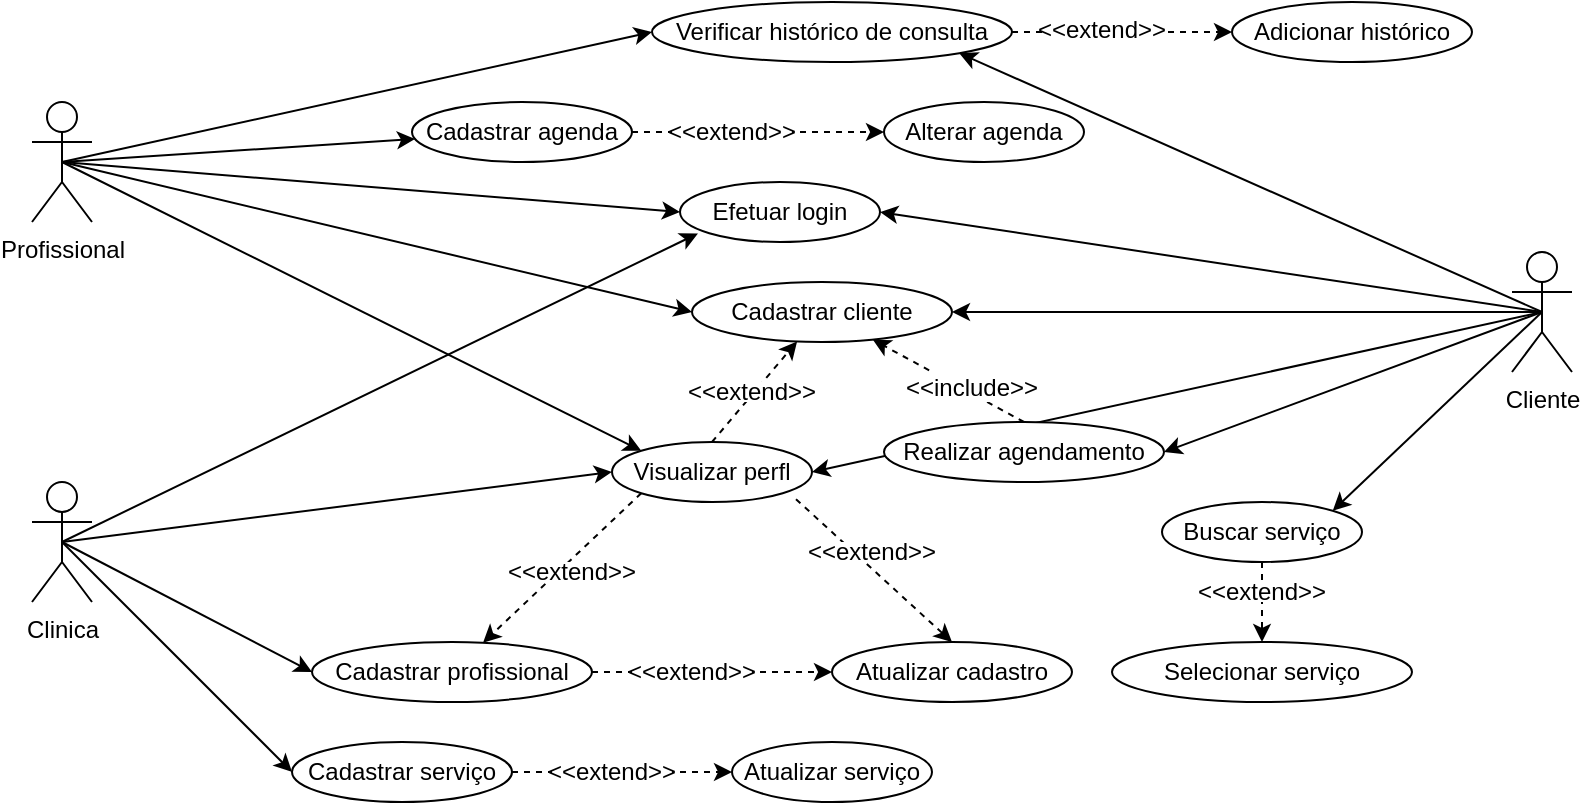 <mxfile version="22.1.3" type="github">
  <diagram name="Página-1" id="Iu1hGT1gTBS3_60JgMqf">
    <mxGraphModel dx="1050" dy="581" grid="1" gridSize="10" guides="1" tooltips="1" connect="1" arrows="1" fold="1" page="1" pageScale="1" pageWidth="827" pageHeight="1169" math="0" shadow="0">
      <root>
        <mxCell id="0" />
        <mxCell id="1" parent="0" />
        <mxCell id="n0VYCAZRKLvNZl6ZHIPF-22" style="rounded=0;orthogonalLoop=1;jettySize=auto;html=1;exitX=0.5;exitY=0.5;exitDx=0;exitDy=0;exitPerimeter=0;entryX=1;entryY=0.5;entryDx=0;entryDy=0;" parent="1" source="A82MeaCJVfevSgUQ1sRY-1" target="A82MeaCJVfevSgUQ1sRY-3" edge="1">
          <mxGeometry relative="1" as="geometry" />
        </mxCell>
        <mxCell id="n0VYCAZRKLvNZl6ZHIPF-25" style="rounded=0;orthogonalLoop=1;jettySize=auto;html=1;exitX=0.5;exitY=0.5;exitDx=0;exitDy=0;exitPerimeter=0;entryX=1;entryY=0;entryDx=0;entryDy=0;" parent="1" source="A82MeaCJVfevSgUQ1sRY-1" target="n0VYCAZRKLvNZl6ZHIPF-18" edge="1">
          <mxGeometry relative="1" as="geometry" />
        </mxCell>
        <mxCell id="n0VYCAZRKLvNZl6ZHIPF-27" style="rounded=0;orthogonalLoop=1;jettySize=auto;html=1;exitX=0.5;exitY=0.5;exitDx=0;exitDy=0;exitPerimeter=0;entryX=1;entryY=0.5;entryDx=0;entryDy=0;" parent="1" source="A82MeaCJVfevSgUQ1sRY-1" target="n0VYCAZRKLvNZl6ZHIPF-9" edge="1">
          <mxGeometry relative="1" as="geometry" />
        </mxCell>
        <mxCell id="n0VYCAZRKLvNZl6ZHIPF-40" style="rounded=0;orthogonalLoop=1;jettySize=auto;html=1;exitX=0.5;exitY=0.5;exitDx=0;exitDy=0;exitPerimeter=0;entryX=1;entryY=1;entryDx=0;entryDy=0;" parent="1" source="A82MeaCJVfevSgUQ1sRY-1" target="A82MeaCJVfevSgUQ1sRY-5" edge="1">
          <mxGeometry relative="1" as="geometry" />
        </mxCell>
        <mxCell id="zuNkmnzXfIxYUeNTTsiH-2" style="rounded=0;orthogonalLoop=1;jettySize=auto;html=1;exitX=0.5;exitY=0.5;exitDx=0;exitDy=0;exitPerimeter=0;" edge="1" parent="1" source="A82MeaCJVfevSgUQ1sRY-1" target="zuNkmnzXfIxYUeNTTsiH-1">
          <mxGeometry relative="1" as="geometry" />
        </mxCell>
        <mxCell id="zuNkmnzXfIxYUeNTTsiH-9" style="rounded=0;orthogonalLoop=1;jettySize=auto;html=1;exitX=0.5;exitY=0.5;exitDx=0;exitDy=0;exitPerimeter=0;entryX=1;entryY=0.5;entryDx=0;entryDy=0;" edge="1" parent="1" source="A82MeaCJVfevSgUQ1sRY-1" target="zuNkmnzXfIxYUeNTTsiH-8">
          <mxGeometry relative="1" as="geometry" />
        </mxCell>
        <mxCell id="A82MeaCJVfevSgUQ1sRY-1" value="Cliente" style="shape=umlActor;verticalLabelPosition=bottom;verticalAlign=top;html=1;" parent="1" vertex="1">
          <mxGeometry x="780" y="235" width="30" height="60" as="geometry" />
        </mxCell>
        <mxCell id="n0VYCAZRKLvNZl6ZHIPF-28" style="rounded=0;orthogonalLoop=1;jettySize=auto;html=1;exitX=0.5;exitY=0.5;exitDx=0;exitDy=0;exitPerimeter=0;entryX=0;entryY=0.5;entryDx=0;entryDy=0;" parent="1" source="A82MeaCJVfevSgUQ1sRY-2" target="A82MeaCJVfevSgUQ1sRY-3" edge="1">
          <mxGeometry relative="1" as="geometry" />
        </mxCell>
        <mxCell id="n0VYCAZRKLvNZl6ZHIPF-29" style="rounded=0;orthogonalLoop=1;jettySize=auto;html=1;exitX=0.5;exitY=0.5;exitDx=0;exitDy=0;exitPerimeter=0;entryX=0;entryY=0.5;entryDx=0;entryDy=0;" parent="1" source="A82MeaCJVfevSgUQ1sRY-2" target="A82MeaCJVfevSgUQ1sRY-5" edge="1">
          <mxGeometry relative="1" as="geometry" />
        </mxCell>
        <mxCell id="n0VYCAZRKLvNZl6ZHIPF-31" style="rounded=0;orthogonalLoop=1;jettySize=auto;html=1;exitX=0.5;exitY=0.5;exitDx=0;exitDy=0;exitPerimeter=0;" parent="1" source="A82MeaCJVfevSgUQ1sRY-2" target="n0VYCAZRKLvNZl6ZHIPF-11" edge="1">
          <mxGeometry relative="1" as="geometry" />
        </mxCell>
        <mxCell id="zuNkmnzXfIxYUeNTTsiH-3" style="rounded=0;orthogonalLoop=1;jettySize=auto;html=1;exitX=0.5;exitY=0.5;exitDx=0;exitDy=0;exitPerimeter=0;entryX=0;entryY=0.5;entryDx=0;entryDy=0;" edge="1" parent="1" source="A82MeaCJVfevSgUQ1sRY-2" target="zuNkmnzXfIxYUeNTTsiH-1">
          <mxGeometry relative="1" as="geometry" />
        </mxCell>
        <mxCell id="zuNkmnzXfIxYUeNTTsiH-10" style="rounded=0;orthogonalLoop=1;jettySize=auto;html=1;exitX=0.5;exitY=0.5;exitDx=0;exitDy=0;exitPerimeter=0;entryX=0;entryY=0;entryDx=0;entryDy=0;" edge="1" parent="1" source="A82MeaCJVfevSgUQ1sRY-2" target="zuNkmnzXfIxYUeNTTsiH-8">
          <mxGeometry relative="1" as="geometry" />
        </mxCell>
        <mxCell id="A82MeaCJVfevSgUQ1sRY-2" value="Profissional" style="shape=umlActor;verticalLabelPosition=bottom;verticalAlign=top;html=1;" parent="1" vertex="1">
          <mxGeometry x="40" y="160" width="30" height="60" as="geometry" />
        </mxCell>
        <mxCell id="A82MeaCJVfevSgUQ1sRY-3" value="Efetuar login" style="ellipse;whiteSpace=wrap;html=1;" parent="1" vertex="1">
          <mxGeometry x="364" y="200" width="100" height="30" as="geometry" />
        </mxCell>
        <mxCell id="zuNkmnzXfIxYUeNTTsiH-47" style="rounded=0;orthogonalLoop=1;jettySize=auto;html=1;exitX=1;exitY=0.5;exitDx=0;exitDy=0;entryX=0;entryY=0.5;entryDx=0;entryDy=0;dashed=1;" edge="1" parent="1" source="A82MeaCJVfevSgUQ1sRY-5" target="n0VYCAZRKLvNZl6ZHIPF-42">
          <mxGeometry relative="1" as="geometry" />
        </mxCell>
        <mxCell id="A82MeaCJVfevSgUQ1sRY-5" value="Verificar histórico de consulta" style="ellipse;whiteSpace=wrap;html=1;" parent="1" vertex="1">
          <mxGeometry x="350" y="110" width="180" height="30" as="geometry" />
        </mxCell>
        <mxCell id="n0VYCAZRKLvNZl6ZHIPF-21" style="rounded=0;orthogonalLoop=1;jettySize=auto;html=1;exitX=0.5;exitY=0.5;exitDx=0;exitDy=0;exitPerimeter=0;entryX=0;entryY=0.5;entryDx=0;entryDy=0;" parent="1" source="n0VYCAZRKLvNZl6ZHIPF-1" target="n0VYCAZRKLvNZl6ZHIPF-19" edge="1">
          <mxGeometry relative="1" as="geometry" />
        </mxCell>
        <mxCell id="n0VYCAZRKLvNZl6ZHIPF-23" style="rounded=0;orthogonalLoop=1;jettySize=auto;html=1;exitX=0.5;exitY=0.5;exitDx=0;exitDy=0;exitPerimeter=0;entryX=0.09;entryY=0.857;entryDx=0;entryDy=0;entryPerimeter=0;" parent="1" source="n0VYCAZRKLvNZl6ZHIPF-1" target="A82MeaCJVfevSgUQ1sRY-3" edge="1">
          <mxGeometry relative="1" as="geometry" />
        </mxCell>
        <mxCell id="n0VYCAZRKLvNZl6ZHIPF-35" style="rounded=0;orthogonalLoop=1;jettySize=auto;html=1;exitX=0.5;exitY=0.5;exitDx=0;exitDy=0;exitPerimeter=0;entryX=0;entryY=0.5;entryDx=0;entryDy=0;" parent="1" source="n0VYCAZRKLvNZl6ZHIPF-1" target="n0VYCAZRKLvNZl6ZHIPF-14" edge="1">
          <mxGeometry relative="1" as="geometry" />
        </mxCell>
        <mxCell id="zuNkmnzXfIxYUeNTTsiH-11" style="rounded=0;orthogonalLoop=1;jettySize=auto;html=1;exitX=0.5;exitY=0.5;exitDx=0;exitDy=0;exitPerimeter=0;entryX=0;entryY=0.5;entryDx=0;entryDy=0;" edge="1" parent="1" source="n0VYCAZRKLvNZl6ZHIPF-1" target="zuNkmnzXfIxYUeNTTsiH-8">
          <mxGeometry relative="1" as="geometry" />
        </mxCell>
        <mxCell id="n0VYCAZRKLvNZl6ZHIPF-1" value="Clinica" style="shape=umlActor;verticalLabelPosition=bottom;verticalAlign=top;html=1;" parent="1" vertex="1">
          <mxGeometry x="40" y="350" width="30" height="60" as="geometry" />
        </mxCell>
        <mxCell id="zuNkmnzXfIxYUeNTTsiH-13" style="rounded=0;orthogonalLoop=1;jettySize=auto;html=1;exitX=0.5;exitY=0;exitDx=0;exitDy=0;dashed=1;" edge="1" parent="1" source="n0VYCAZRKLvNZl6ZHIPF-9" target="zuNkmnzXfIxYUeNTTsiH-1">
          <mxGeometry relative="1" as="geometry" />
        </mxCell>
        <mxCell id="n0VYCAZRKLvNZl6ZHIPF-9" value="Realizar agendamento" style="ellipse;whiteSpace=wrap;html=1;" parent="1" vertex="1">
          <mxGeometry x="466" y="320" width="140" height="30" as="geometry" />
        </mxCell>
        <mxCell id="n0VYCAZRKLvNZl6ZHIPF-10" value="Alterar agenda" style="ellipse;whiteSpace=wrap;html=1;" parent="1" vertex="1">
          <mxGeometry x="466" y="160" width="100" height="30" as="geometry" />
        </mxCell>
        <mxCell id="zuNkmnzXfIxYUeNTTsiH-44" style="rounded=0;orthogonalLoop=1;jettySize=auto;html=1;exitX=1;exitY=0.5;exitDx=0;exitDy=0;entryX=0;entryY=0.5;entryDx=0;entryDy=0;dashed=1;" edge="1" parent="1" source="n0VYCAZRKLvNZl6ZHIPF-11" target="n0VYCAZRKLvNZl6ZHIPF-10">
          <mxGeometry relative="1" as="geometry" />
        </mxCell>
        <mxCell id="n0VYCAZRKLvNZl6ZHIPF-11" value="Cadastrar agenda" style="ellipse;whiteSpace=wrap;html=1;" parent="1" vertex="1">
          <mxGeometry x="230" y="160" width="110" height="30" as="geometry" />
        </mxCell>
        <mxCell id="zuNkmnzXfIxYUeNTTsiH-42" style="rounded=0;orthogonalLoop=1;jettySize=auto;html=1;exitX=1;exitY=0.5;exitDx=0;exitDy=0;entryX=0;entryY=0.5;entryDx=0;entryDy=0;dashed=1;" edge="1" parent="1" source="n0VYCAZRKLvNZl6ZHIPF-14" target="n0VYCAZRKLvNZl6ZHIPF-15">
          <mxGeometry relative="1" as="geometry" />
        </mxCell>
        <mxCell id="n0VYCAZRKLvNZl6ZHIPF-14" value="Cadastrar serviço" style="ellipse;whiteSpace=wrap;html=1;" parent="1" vertex="1">
          <mxGeometry x="170" y="480" width="110" height="30" as="geometry" />
        </mxCell>
        <mxCell id="n0VYCAZRKLvNZl6ZHIPF-15" value="Atualizar serviço" style="ellipse;whiteSpace=wrap;html=1;" parent="1" vertex="1">
          <mxGeometry x="390" y="480" width="100" height="30" as="geometry" />
        </mxCell>
        <mxCell id="n0VYCAZRKLvNZl6ZHIPF-17" value="Selecionar serviço" style="ellipse;whiteSpace=wrap;html=1;" parent="1" vertex="1">
          <mxGeometry x="580" y="430" width="150" height="30" as="geometry" />
        </mxCell>
        <mxCell id="zuNkmnzXfIxYUeNTTsiH-7" style="rounded=0;orthogonalLoop=1;jettySize=auto;html=1;exitX=0.5;exitY=1;exitDx=0;exitDy=0;entryX=0.5;entryY=0;entryDx=0;entryDy=0;dashed=1;" edge="1" parent="1" source="n0VYCAZRKLvNZl6ZHIPF-18" target="n0VYCAZRKLvNZl6ZHIPF-17">
          <mxGeometry relative="1" as="geometry" />
        </mxCell>
        <mxCell id="n0VYCAZRKLvNZl6ZHIPF-18" value="Buscar serviço" style="ellipse;whiteSpace=wrap;html=1;" parent="1" vertex="1">
          <mxGeometry x="605" y="360" width="100" height="30" as="geometry" />
        </mxCell>
        <mxCell id="n0VYCAZRKLvNZl6ZHIPF-19" value="Cadastrar profissional" style="ellipse;whiteSpace=wrap;html=1;" parent="1" vertex="1">
          <mxGeometry x="180" y="430" width="140" height="30" as="geometry" />
        </mxCell>
        <mxCell id="n0VYCAZRKLvNZl6ZHIPF-42" value="Adicionar histórico" style="ellipse;whiteSpace=wrap;html=1;" parent="1" vertex="1">
          <mxGeometry x="640" y="110" width="120" height="30" as="geometry" />
        </mxCell>
        <mxCell id="zuNkmnzXfIxYUeNTTsiH-1" value="Cadastrar cliente" style="ellipse;whiteSpace=wrap;html=1;" vertex="1" parent="1">
          <mxGeometry x="370" y="250" width="130" height="30" as="geometry" />
        </mxCell>
        <mxCell id="zuNkmnzXfIxYUeNTTsiH-4" value="Atualizar cadastro" style="ellipse;whiteSpace=wrap;html=1;" vertex="1" parent="1">
          <mxGeometry x="440" y="430" width="120" height="30" as="geometry" />
        </mxCell>
        <mxCell id="zuNkmnzXfIxYUeNTTsiH-12" style="rounded=0;orthogonalLoop=1;jettySize=auto;html=1;exitX=0.92;exitY=0.953;exitDx=0;exitDy=0;entryX=0.5;entryY=0;entryDx=0;entryDy=0;dashed=1;exitPerimeter=0;" edge="1" parent="1" source="zuNkmnzXfIxYUeNTTsiH-8" target="zuNkmnzXfIxYUeNTTsiH-4">
          <mxGeometry relative="1" as="geometry" />
        </mxCell>
        <mxCell id="zuNkmnzXfIxYUeNTTsiH-15" style="rounded=0;orthogonalLoop=1;jettySize=auto;html=1;exitX=0.5;exitY=0;exitDx=0;exitDy=0;dashed=1;" edge="1" parent="1" source="zuNkmnzXfIxYUeNTTsiH-8" target="zuNkmnzXfIxYUeNTTsiH-1">
          <mxGeometry relative="1" as="geometry" />
        </mxCell>
        <mxCell id="zuNkmnzXfIxYUeNTTsiH-27" style="rounded=0;orthogonalLoop=1;jettySize=auto;html=1;exitX=0;exitY=1;exitDx=0;exitDy=0;dashed=1;" edge="1" parent="1" source="zuNkmnzXfIxYUeNTTsiH-8" target="n0VYCAZRKLvNZl6ZHIPF-19">
          <mxGeometry relative="1" as="geometry" />
        </mxCell>
        <mxCell id="zuNkmnzXfIxYUeNTTsiH-8" value="Visualizar perfl" style="ellipse;whiteSpace=wrap;html=1;" vertex="1" parent="1">
          <mxGeometry x="330" y="330" width="100" height="30" as="geometry" />
        </mxCell>
        <mxCell id="zuNkmnzXfIxYUeNTTsiH-17" value="&amp;lt;&amp;lt;extend&amp;gt;&amp;gt;" style="text;html=1;strokeColor=none;fillColor=default;align=center;verticalAlign=middle;whiteSpace=wrap;rounded=0;" vertex="1" parent="1">
          <mxGeometry x="370" y="300" width="60" height="10" as="geometry" />
        </mxCell>
        <mxCell id="zuNkmnzXfIxYUeNTTsiH-18" value="&amp;lt;&amp;lt;include&amp;gt;&amp;gt;" style="text;html=1;align=center;verticalAlign=middle;whiteSpace=wrap;rounded=0;fillColor=default;gradientColor=none;fillStyle=auto;" vertex="1" parent="1">
          <mxGeometry x="490" y="295" width="40" height="15" as="geometry" />
        </mxCell>
        <mxCell id="zuNkmnzXfIxYUeNTTsiH-26" value="&amp;lt;&amp;lt;extend&amp;gt;&amp;gt;" style="text;html=1;strokeColor=none;fillColor=default;align=center;verticalAlign=middle;whiteSpace=wrap;rounded=0;" vertex="1" parent="1">
          <mxGeometry x="625" y="400" width="60" height="10" as="geometry" />
        </mxCell>
        <mxCell id="zuNkmnzXfIxYUeNTTsiH-28" style="rounded=0;orthogonalLoop=1;jettySize=auto;html=1;exitX=1;exitY=0.5;exitDx=0;exitDy=0;strokeColor=default;dashed=1;entryX=0;entryY=0.5;entryDx=0;entryDy=0;" edge="1" parent="1" source="n0VYCAZRKLvNZl6ZHIPF-19" target="zuNkmnzXfIxYUeNTTsiH-4">
          <mxGeometry relative="1" as="geometry">
            <mxPoint x="430" y="465" as="targetPoint" />
          </mxGeometry>
        </mxCell>
        <mxCell id="zuNkmnzXfIxYUeNTTsiH-30" value="&amp;lt;&amp;lt;extend&amp;gt;&amp;gt;" style="text;html=1;strokeColor=none;fillColor=default;align=center;verticalAlign=middle;whiteSpace=wrap;rounded=0;" vertex="1" parent="1">
          <mxGeometry x="340" y="440" width="60" height="10" as="geometry" />
        </mxCell>
        <mxCell id="zuNkmnzXfIxYUeNTTsiH-31" value="&amp;lt;&amp;lt;extend&amp;gt;&amp;gt;" style="text;html=1;strokeColor=none;fillColor=default;align=center;verticalAlign=middle;whiteSpace=wrap;rounded=0;" vertex="1" parent="1">
          <mxGeometry x="280" y="390" width="60" height="10" as="geometry" />
        </mxCell>
        <mxCell id="zuNkmnzXfIxYUeNTTsiH-20" value="&amp;lt;&amp;lt;extend&amp;gt;&amp;gt;" style="text;html=1;strokeColor=none;fillColor=default;align=center;verticalAlign=middle;whiteSpace=wrap;rounded=0;" vertex="1" parent="1">
          <mxGeometry x="430" y="380" width="60" height="10" as="geometry" />
        </mxCell>
        <mxCell id="zuNkmnzXfIxYUeNTTsiH-43" value="&amp;lt;&amp;lt;extend&amp;gt;&amp;gt;" style="text;html=1;strokeColor=none;fillColor=default;align=center;verticalAlign=middle;whiteSpace=wrap;rounded=0;" vertex="1" parent="1">
          <mxGeometry x="300" y="490" width="60" height="10" as="geometry" />
        </mxCell>
        <mxCell id="zuNkmnzXfIxYUeNTTsiH-45" value="&amp;lt;&amp;lt;extend&amp;gt;&amp;gt;" style="text;html=1;strokeColor=none;fillColor=default;align=center;verticalAlign=middle;whiteSpace=wrap;rounded=0;" vertex="1" parent="1">
          <mxGeometry x="360" y="170" width="60" height="10" as="geometry" />
        </mxCell>
        <mxCell id="zuNkmnzXfIxYUeNTTsiH-48" value="&amp;lt;&amp;lt;extend&amp;gt;&amp;gt;" style="text;html=1;strokeColor=none;fillColor=default;align=center;verticalAlign=middle;whiteSpace=wrap;rounded=0;" vertex="1" parent="1">
          <mxGeometry x="545" y="119" width="60" height="10" as="geometry" />
        </mxCell>
      </root>
    </mxGraphModel>
  </diagram>
</mxfile>

